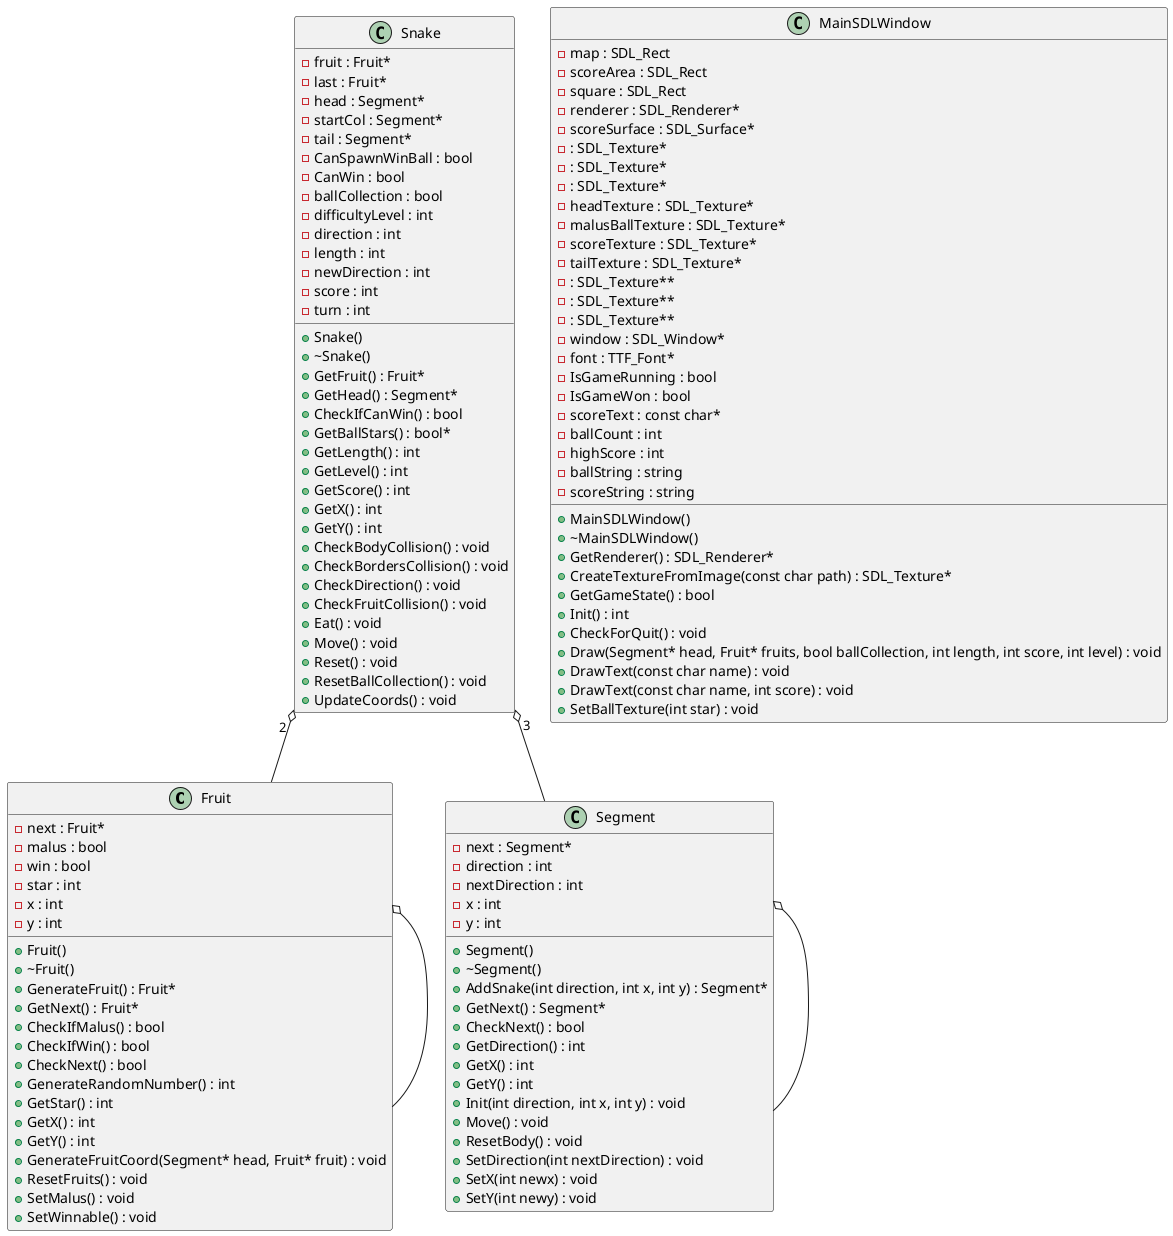 @startuml





/' Objects '/

class Fruit {
	+Fruit()
	+~Fruit()
	+GenerateFruit() : Fruit*
	+GetNext() : Fruit*
	-next : Fruit*
	+CheckIfMalus() : bool
	+CheckIfWin() : bool
	+CheckNext() : bool
	-malus : bool
	-win : bool
	+GenerateRandomNumber() : int
	+GetStar() : int
	+GetX() : int
	+GetY() : int
	-star : int
	-x : int
	-y : int
	+GenerateFruitCoord(Segment* head, Fruit* fruit) : void
	+ResetFruits() : void
	+SetMalus() : void
	+SetWinnable() : void
}


class MainSDLWindow {
	+MainSDLWindow()
	+~MainSDLWindow()
	-map : SDL_Rect
	-scoreArea : SDL_Rect
	-square : SDL_Rect
	+GetRenderer() : SDL_Renderer*
	-renderer : SDL_Renderer*
	-scoreSurface : SDL_Surface*
	- : SDL_Texture*
	- : SDL_Texture*
	- : SDL_Texture*
	+CreateTextureFromImage(const char path) : SDL_Texture*
	-headTexture : SDL_Texture*
	-malusBallTexture : SDL_Texture*
	-scoreTexture : SDL_Texture*
	-tailTexture : SDL_Texture*
	- : SDL_Texture**
	- : SDL_Texture**
	- : SDL_Texture**
	-window : SDL_Window*
	-font : TTF_Font*
	+GetGameState() : bool
	-IsGameRunning : bool
	-IsGameWon : bool
	-scoreText : const char*
	+Init() : int
	-ballCount : int
	-highScore : int
	-ballString : string
	-scoreString : string
	+CheckForQuit() : void
	+Draw(Segment* head, Fruit* fruits, bool ballCollection, int length, int score, int level) : void
	+DrawText(const char name) : void
	+DrawText(const char name, int score) : void
	+SetBallTexture(int star) : void
}


class Segment {
	+Segment()
	+~Segment()
	+AddSnake(int direction, int x, int y) : Segment*
	+GetNext() : Segment*
	-next : Segment*
	+CheckNext() : bool
	+GetDirection() : int
	+GetX() : int
	+GetY() : int
	-direction : int
	-nextDirection : int
	-x : int
	-y : int
	+Init(int direction, int x, int y) : void
	+Move() : void
	+ResetBody() : void
	+SetDirection(int nextDirection) : void
	+SetX(int newx) : void
	+SetY(int newy) : void
}


class Snake {
	+Snake()
	+~Snake()
	+GetFruit() : Fruit*
	-fruit : Fruit*
	-last : Fruit*
	+GetHead() : Segment*
	-head : Segment*
	-startCol : Segment*
	-tail : Segment*
	-CanSpawnWinBall : bool
	-CanWin : bool
	+CheckIfCanWin() : bool
	-ballCollection : bool
	+GetBallStars() : bool*
	+GetLength() : int
	+GetLevel() : int
	+GetScore() : int
	+GetX() : int
	+GetY() : int
	-difficultyLevel : int
	-direction : int
	-length : int
	-newDirection : int
	-score : int
	-turn : int
	+CheckBodyCollision() : void
	+CheckBordersCollision() : void
	+CheckDirection() : void
	+CheckFruitCollision() : void
	+Eat() : void
	+Move() : void
	+Reset() : void
	+ResetBallCollection() : void
	+UpdateCoords() : void
}





/' Inheritance relationships '/




/' Aggregation relationships '/

.Fruit o-- .Fruit


.Segment o-- .Segment


.Snake "2" o-- .Fruit


.Snake "3" o-- .Segment






/' Nested objects '/



@enduml

